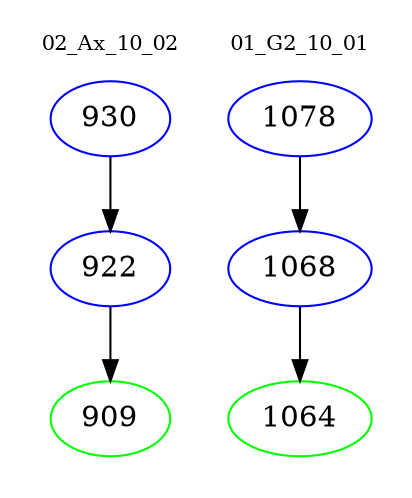 digraph{
subgraph cluster_0 {
color = white
label = "02_Ax_10_02";
fontsize=10;
T0_930 [label="930", color="blue"]
T0_930 -> T0_922 [color="black"]
T0_922 [label="922", color="blue"]
T0_922 -> T0_909 [color="black"]
T0_909 [label="909", color="green"]
}
subgraph cluster_1 {
color = white
label = "01_G2_10_01";
fontsize=10;
T1_1078 [label="1078", color="blue"]
T1_1078 -> T1_1068 [color="black"]
T1_1068 [label="1068", color="blue"]
T1_1068 -> T1_1064 [color="black"]
T1_1064 [label="1064", color="green"]
}
}
